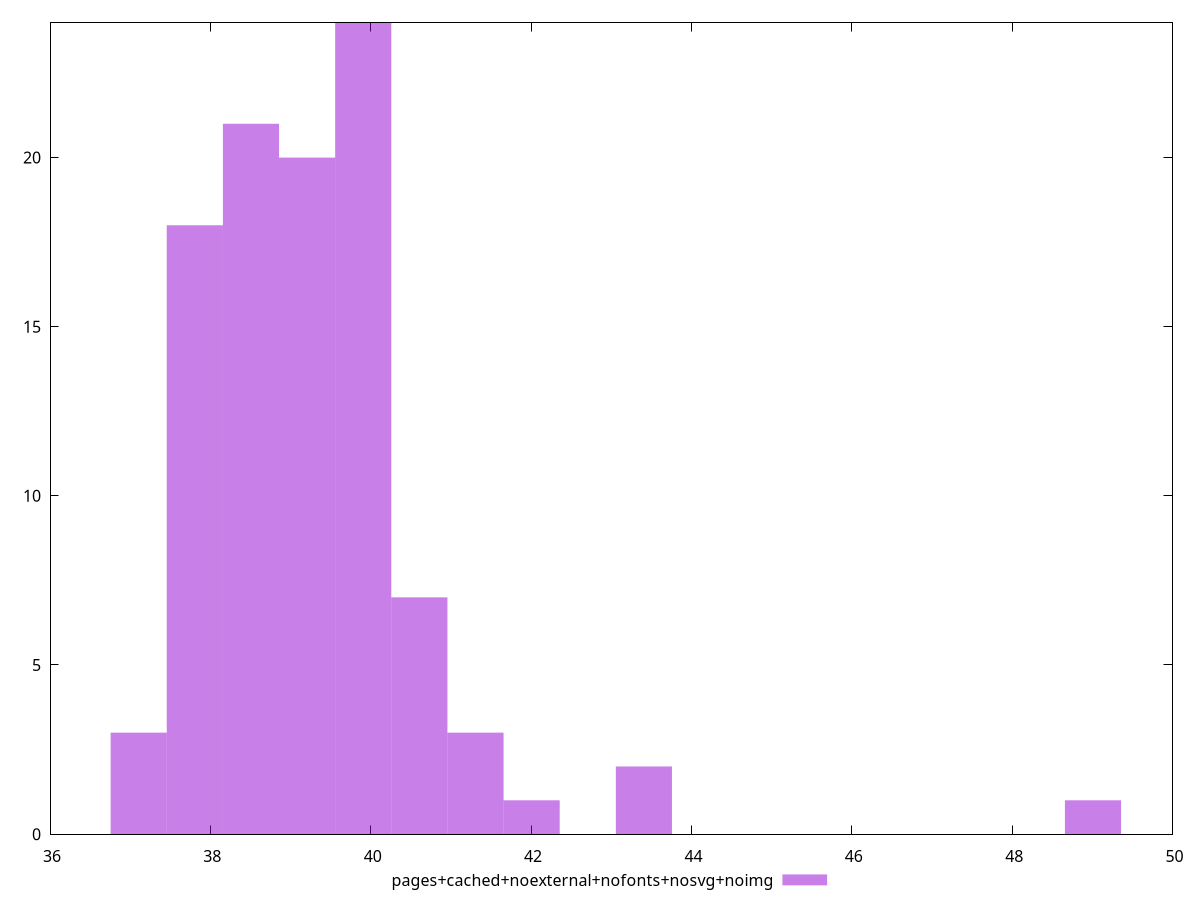 $_pagesCachedNoexternalNofontsNosvgNoimg <<EOF
39.20653946893751 20
37.80630591647545 18
38.50642269270648 21
39.906656245168534 24
41.30688979763058 3
40.606773021399555 7
37.106189140244425 3
43.407240126323664 2
42.00700657386161 1
49.008174336171884 1
EOF
set key outside below
set terminal pngcairo
set output "report_00006_2020-11-02T20-21-41.718Z/bootup-time/pages+cached+noexternal+nofonts+nosvg+noimg//raw_hist.png"
set yrange [0:24]
set boxwidth 0.7001167762310269
set style fill transparent solid 0.5 noborder
plot $_pagesCachedNoexternalNofontsNosvgNoimg title "pages+cached+noexternal+nofonts+nosvg+noimg" with boxes ,
